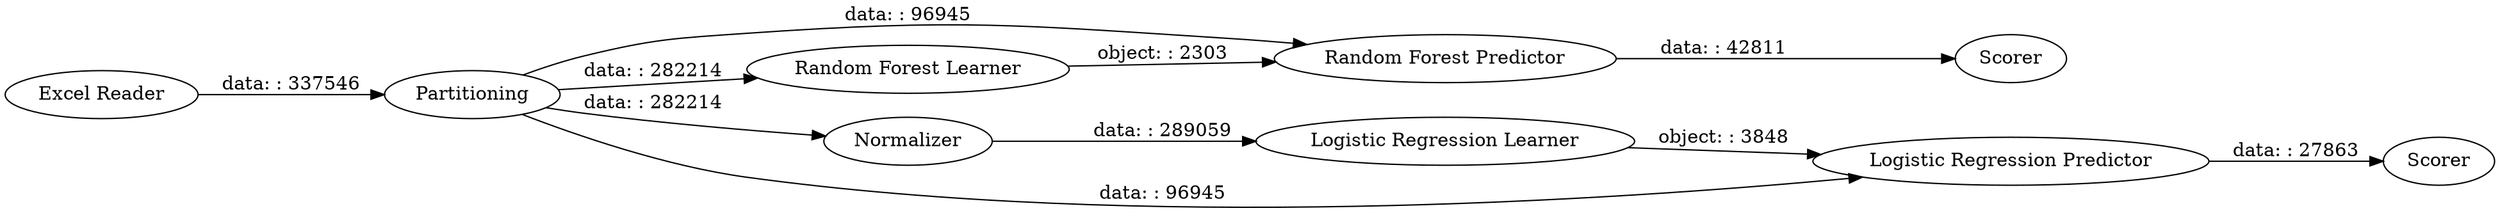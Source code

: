 digraph {
	"6666073396891523564_8" [label=Scorer]
	"6666073396891523564_6" [label="Random Forest Predictor"]
	"6666073396891523564_5" [label=Normalizer]
	"6666073396891523564_2" [label=Partitioning]
	"6666073396891523564_1" [label="Excel Reader"]
	"6666073396891523564_7" [label="Logistic Regression Predictor"]
	"6666073396891523564_3" [label="Logistic Regression Learner"]
	"6666073396891523564_9" [label=Scorer]
	"6666073396891523564_4" [label="Random Forest Learner"]
	"6666073396891523564_7" -> "6666073396891523564_9" [label="data: : 27863"]
	"6666073396891523564_2" -> "6666073396891523564_5" [label="data: : 282214"]
	"6666073396891523564_3" -> "6666073396891523564_7" [label="object: : 3848"]
	"6666073396891523564_4" -> "6666073396891523564_6" [label="object: : 2303"]
	"6666073396891523564_2" -> "6666073396891523564_4" [label="data: : 282214"]
	"6666073396891523564_2" -> "6666073396891523564_6" [label="data: : 96945"]
	"6666073396891523564_2" -> "6666073396891523564_7" [label="data: : 96945"]
	"6666073396891523564_5" -> "6666073396891523564_3" [label="data: : 289059"]
	"6666073396891523564_6" -> "6666073396891523564_8" [label="data: : 42811"]
	"6666073396891523564_1" -> "6666073396891523564_2" [label="data: : 337546"]
	rankdir=LR
}
